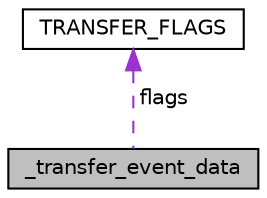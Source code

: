 digraph "_transfer_event_data"
{
  edge [fontname="Helvetica",fontsize="10",labelfontname="Helvetica",labelfontsize="10"];
  node [fontname="Helvetica",fontsize="10",shape=record];
  Node1 [label="_transfer_event_data",height=0.2,width=0.4,color="black", fillcolor="grey75", style="filled", fontcolor="black"];
  Node2 -> Node1 [dir="back",color="darkorchid3",fontsize="10",style="dashed",label=" flags" ,fontname="Helvetica"];
  Node2 [label="TRANSFER_FLAGS",height=0.2,width=0.4,color="black", fillcolor="white", style="filled",URL="$union_t_r_a_n_s_f_e_r___f_l_a_g_s.html"];
}
